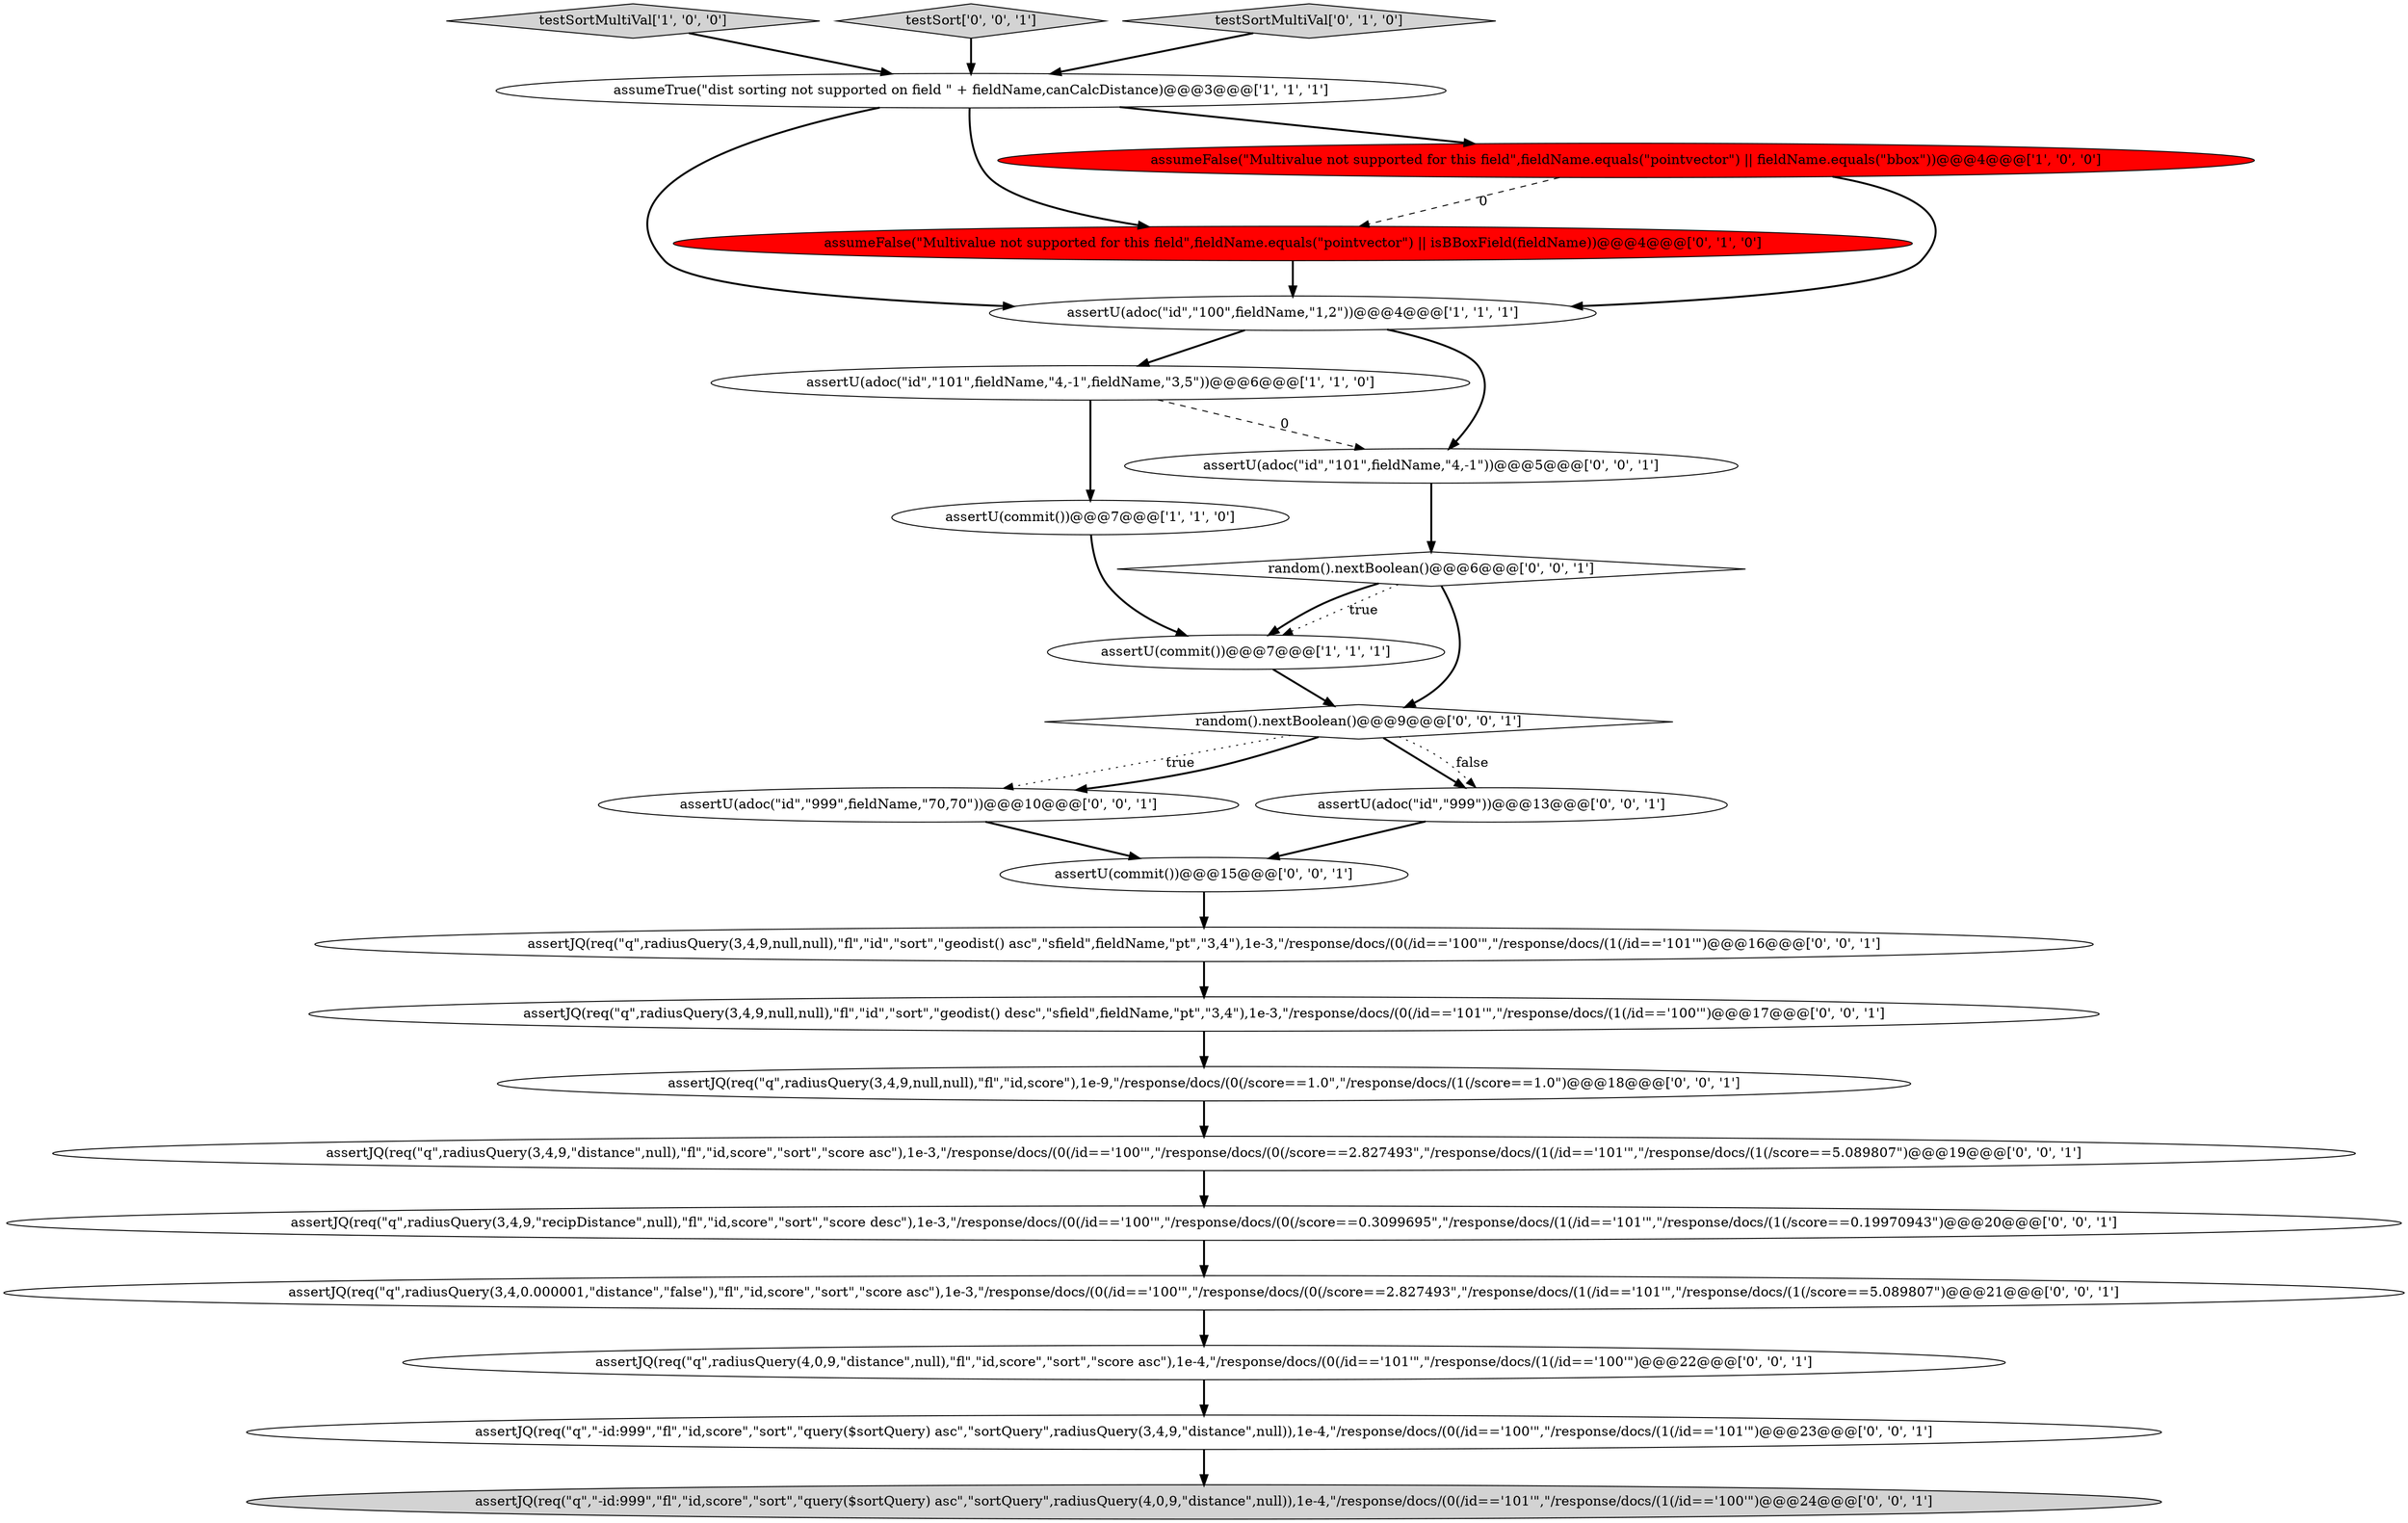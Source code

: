 digraph {
5 [style = filled, label = "assertU(adoc(\"id\",\"101\",fieldName,\"4,-1\",fieldName,\"3,5\"))@@@6@@@['1', '1', '0']", fillcolor = white, shape = ellipse image = "AAA0AAABBB1BBB"];
23 [style = filled, label = "assertJQ(req(\"q\",radiusQuery(3,4,9,null,null),\"fl\",\"id,score\"),1e-9,\"/response/docs/(0(/score==1.0\",\"/response/docs/(1(/score==1.0\")@@@18@@@['0', '0', '1']", fillcolor = white, shape = ellipse image = "AAA0AAABBB3BBB"];
18 [style = filled, label = "assertJQ(req(\"q\",\"-id:999\",\"fl\",\"id,score\",\"sort\",\"query($sortQuery) asc\",\"sortQuery\",radiusQuery(4,0,9,\"distance\",null)),1e-4,\"/response/docs/(0(/id=='101'\",\"/response/docs/(1(/id=='100'\")@@@24@@@['0', '0', '1']", fillcolor = lightgray, shape = ellipse image = "AAA0AAABBB3BBB"];
24 [style = filled, label = "assertJQ(req(\"q\",radiusQuery(3,4,9,\"distance\",null),\"fl\",\"id,score\",\"sort\",\"score asc\"),1e-3,\"/response/docs/(0(/id=='100'\",\"/response/docs/(0(/score==2.827493\",\"/response/docs/(1(/id=='101'\",\"/response/docs/(1(/score==5.089807\")@@@19@@@['0', '0', '1']", fillcolor = white, shape = ellipse image = "AAA0AAABBB3BBB"];
13 [style = filled, label = "assertU(adoc(\"id\",\"101\",fieldName,\"4,-1\"))@@@5@@@['0', '0', '1']", fillcolor = white, shape = ellipse image = "AAA0AAABBB3BBB"];
4 [style = filled, label = "assertU(commit())@@@7@@@['1', '1', '1']", fillcolor = white, shape = ellipse image = "AAA0AAABBB1BBB"];
9 [style = filled, label = "assertU(adoc(\"id\",\"999\",fieldName,\"70,70\"))@@@10@@@['0', '0', '1']", fillcolor = white, shape = ellipse image = "AAA0AAABBB3BBB"];
6 [style = filled, label = "assertU(adoc(\"id\",\"100\",fieldName,\"1,2\"))@@@4@@@['1', '1', '1']", fillcolor = white, shape = ellipse image = "AAA0AAABBB1BBB"];
1 [style = filled, label = "assumeTrue(\"dist sorting not supported on field \" + fieldName,canCalcDistance)@@@3@@@['1', '1', '1']", fillcolor = white, shape = ellipse image = "AAA0AAABBB1BBB"];
3 [style = filled, label = "testSortMultiVal['1', '0', '0']", fillcolor = lightgray, shape = diamond image = "AAA0AAABBB1BBB"];
10 [style = filled, label = "assertJQ(req(\"q\",radiusQuery(3,4,9,\"recipDistance\",null),\"fl\",\"id,score\",\"sort\",\"score desc\"),1e-3,\"/response/docs/(0(/id=='100'\",\"/response/docs/(0(/score==0.3099695\",\"/response/docs/(1(/id=='101'\",\"/response/docs/(1(/score==0.19970943\")@@@20@@@['0', '0', '1']", fillcolor = white, shape = ellipse image = "AAA0AAABBB3BBB"];
17 [style = filled, label = "assertJQ(req(\"q\",radiusQuery(4,0,9,\"distance\",null),\"fl\",\"id,score\",\"sort\",\"score asc\"),1e-4,\"/response/docs/(0(/id=='101'\",\"/response/docs/(1(/id=='100'\")@@@22@@@['0', '0', '1']", fillcolor = white, shape = ellipse image = "AAA0AAABBB3BBB"];
7 [style = filled, label = "assumeFalse(\"Multivalue not supported for this field\",fieldName.equals(\"pointvector\") || isBBoxField(fieldName))@@@4@@@['0', '1', '0']", fillcolor = red, shape = ellipse image = "AAA1AAABBB2BBB"];
14 [style = filled, label = "random().nextBoolean()@@@6@@@['0', '0', '1']", fillcolor = white, shape = diamond image = "AAA0AAABBB3BBB"];
20 [style = filled, label = "assertJQ(req(\"q\",\"-id:999\",\"fl\",\"id,score\",\"sort\",\"query($sortQuery) asc\",\"sortQuery\",radiusQuery(3,4,9,\"distance\",null)),1e-4,\"/response/docs/(0(/id=='100'\",\"/response/docs/(1(/id=='101'\")@@@23@@@['0', '0', '1']", fillcolor = white, shape = ellipse image = "AAA0AAABBB3BBB"];
15 [style = filled, label = "assertJQ(req(\"q\",radiusQuery(3,4,9,null,null),\"fl\",\"id\",\"sort\",\"geodist() asc\",\"sfield\",fieldName,\"pt\",\"3,4\"),1e-3,\"/response/docs/(0(/id=='100'\",\"/response/docs/(1(/id=='101'\")@@@16@@@['0', '0', '1']", fillcolor = white, shape = ellipse image = "AAA0AAABBB3BBB"];
21 [style = filled, label = "testSort['0', '0', '1']", fillcolor = lightgray, shape = diamond image = "AAA0AAABBB3BBB"];
2 [style = filled, label = "assumeFalse(\"Multivalue not supported for this field\",fieldName.equals(\"pointvector\") || fieldName.equals(\"bbox\"))@@@4@@@['1', '0', '0']", fillcolor = red, shape = ellipse image = "AAA1AAABBB1BBB"];
19 [style = filled, label = "assertU(commit())@@@15@@@['0', '0', '1']", fillcolor = white, shape = ellipse image = "AAA0AAABBB3BBB"];
8 [style = filled, label = "testSortMultiVal['0', '1', '0']", fillcolor = lightgray, shape = diamond image = "AAA0AAABBB2BBB"];
11 [style = filled, label = "random().nextBoolean()@@@9@@@['0', '0', '1']", fillcolor = white, shape = diamond image = "AAA0AAABBB3BBB"];
0 [style = filled, label = "assertU(commit())@@@7@@@['1', '1', '0']", fillcolor = white, shape = ellipse image = "AAA0AAABBB1BBB"];
12 [style = filled, label = "assertJQ(req(\"q\",radiusQuery(3,4,9,null,null),\"fl\",\"id\",\"sort\",\"geodist() desc\",\"sfield\",fieldName,\"pt\",\"3,4\"),1e-3,\"/response/docs/(0(/id=='101'\",\"/response/docs/(1(/id=='100'\")@@@17@@@['0', '0', '1']", fillcolor = white, shape = ellipse image = "AAA0AAABBB3BBB"];
16 [style = filled, label = "assertU(adoc(\"id\",\"999\"))@@@13@@@['0', '0', '1']", fillcolor = white, shape = ellipse image = "AAA0AAABBB3BBB"];
22 [style = filled, label = "assertJQ(req(\"q\",radiusQuery(3,4,0.000001,\"distance\",\"false\"),\"fl\",\"id,score\",\"sort\",\"score asc\"),1e-3,\"/response/docs/(0(/id=='100'\",\"/response/docs/(0(/score==2.827493\",\"/response/docs/(1(/id=='101'\",\"/response/docs/(1(/score==5.089807\")@@@21@@@['0', '0', '1']", fillcolor = white, shape = ellipse image = "AAA0AAABBB3BBB"];
24->10 [style = bold, label=""];
10->22 [style = bold, label=""];
11->16 [style = bold, label=""];
5->13 [style = dashed, label="0"];
3->1 [style = bold, label=""];
2->6 [style = bold, label=""];
11->9 [style = dotted, label="true"];
16->19 [style = bold, label=""];
11->9 [style = bold, label=""];
2->7 [style = dashed, label="0"];
1->7 [style = bold, label=""];
20->18 [style = bold, label=""];
8->1 [style = bold, label=""];
6->5 [style = bold, label=""];
11->16 [style = dotted, label="false"];
23->24 [style = bold, label=""];
1->6 [style = bold, label=""];
5->0 [style = bold, label=""];
0->4 [style = bold, label=""];
6->13 [style = bold, label=""];
21->1 [style = bold, label=""];
7->6 [style = bold, label=""];
9->19 [style = bold, label=""];
22->17 [style = bold, label=""];
17->20 [style = bold, label=""];
1->2 [style = bold, label=""];
15->12 [style = bold, label=""];
12->23 [style = bold, label=""];
19->15 [style = bold, label=""];
4->11 [style = bold, label=""];
14->4 [style = dotted, label="true"];
14->11 [style = bold, label=""];
13->14 [style = bold, label=""];
14->4 [style = bold, label=""];
}
